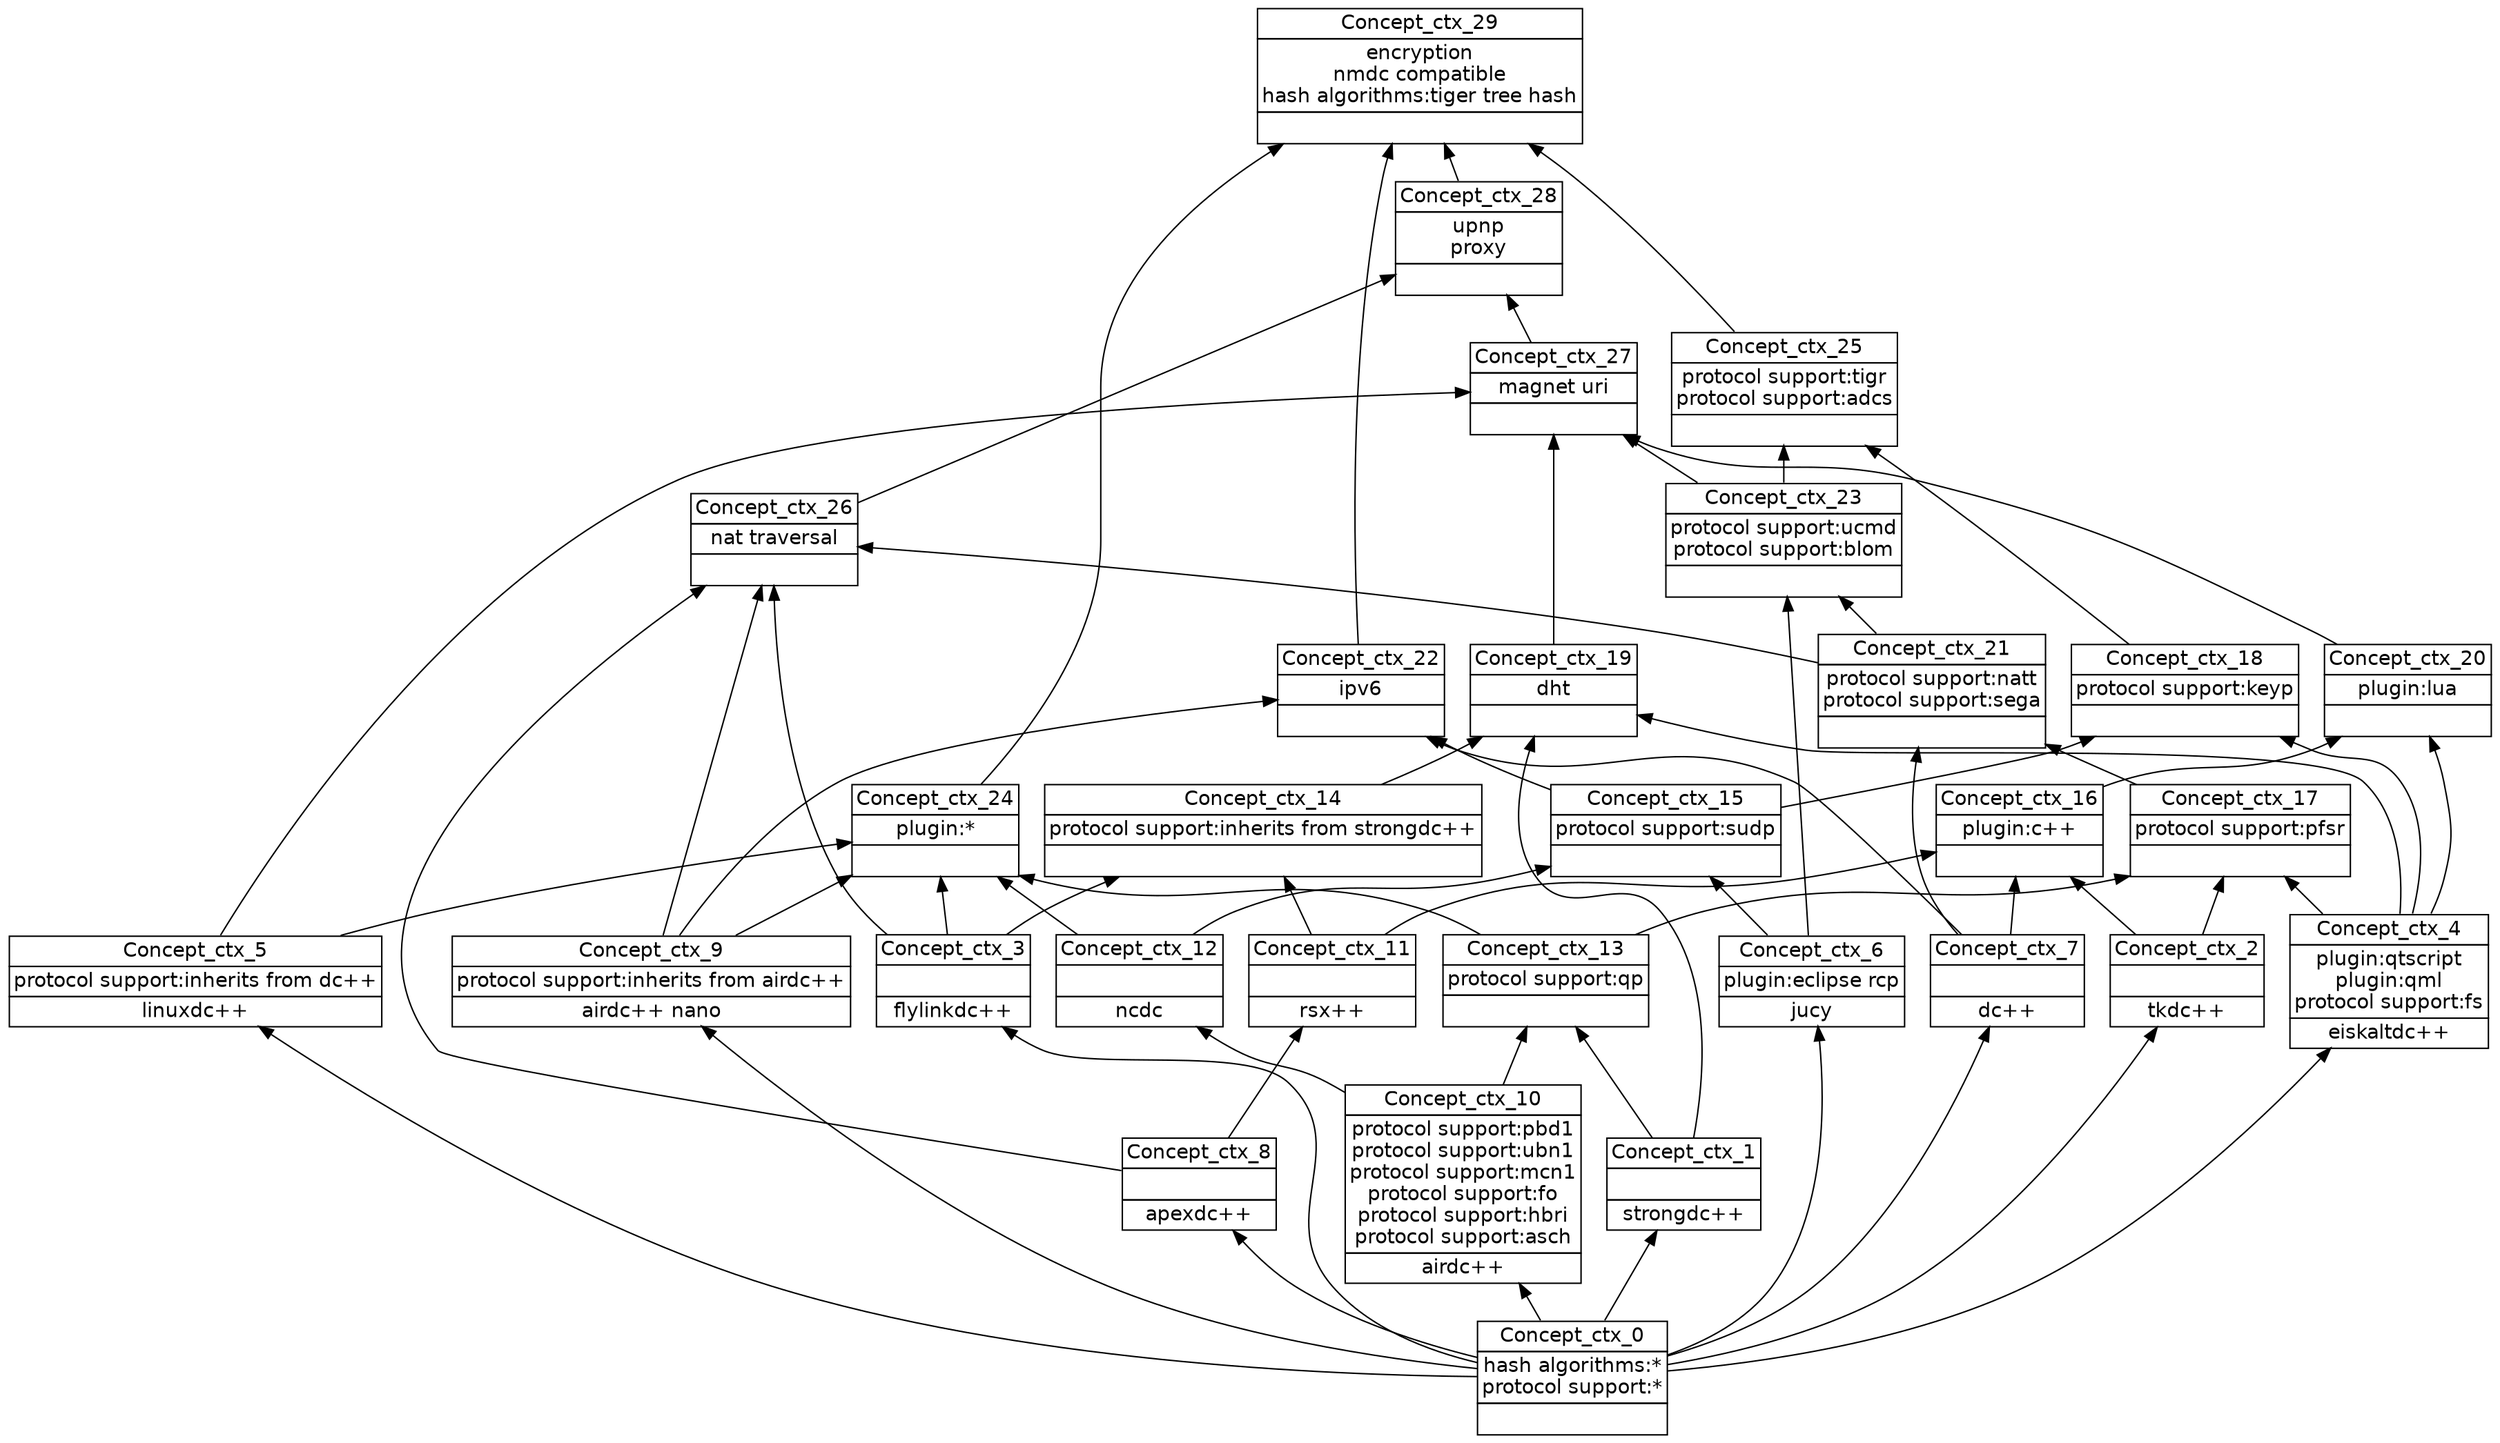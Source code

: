 digraph G { 
	rankdir=BT;
	margin=0;
	node [margin="0.03,0.03",fontname="DejaVu Sans"];
	ranksep=0.3;
	nodesep=0.2;
//graph[label="name:ctx,concept number:30,object number:12,attribute number:37"
26 [shape=none,label=<<table border="0" cellborder="1" cellspacing="0" port="p"><tr><td>Concept_ctx_0</td></tr><tr><td>hash algorithms:*<br/>protocol support:*<br/></td></tr><tr><td><br/></td></tr></table>>];
11 [shape=none,label=<<table border="0" cellborder="1" cellspacing="0" port="p"><tr><td>Concept_ctx_10</td></tr><tr><td>protocol support:pbd1<br/>protocol support:ubn1<br/>protocol support:mcn1<br/>protocol support:fo<br/>protocol support:hbri<br/>protocol support:asch<br/></td></tr><tr><td>airdc++<br/></td></tr></table>>];
17 [shape=none,label=<<table border="0" cellborder="1" cellspacing="0" port="p"><tr><td>Concept_ctx_7</td></tr><tr><td><br/></td></tr><tr><td>dc++<br/></td></tr></table>>];
18 [shape=none,label=<<table border="0" cellborder="1" cellspacing="0" port="p"><tr><td>Concept_ctx_8</td></tr><tr><td><br/></td></tr><tr><td>apexdc++<br/></td></tr></table>>];
24 [shape=none,label=<<table border="0" cellborder="1" cellspacing="0" port="p"><tr><td>Concept_ctx_6</td></tr><tr><td>plugin:eclipse rcp<br/></td></tr><tr><td>jucy<br/></td></tr></table>>];
25 [shape=none,label=<<table border="0" cellborder="1" cellspacing="0" port="p"><tr><td>Concept_ctx_4</td></tr><tr><td>plugin:qtscript<br/>plugin:qml<br/>protocol support:fs<br/></td></tr><tr><td>eiskaltdc++<br/></td></tr></table>>];
27 [shape=none,label=<<table border="0" cellborder="1" cellspacing="0" port="p"><tr><td>Concept_ctx_1</td></tr><tr><td><br/></td></tr><tr><td>strongdc++<br/></td></tr></table>>];
33 [shape=none,label=<<table border="0" cellborder="1" cellspacing="0" port="p"><tr><td>Concept_ctx_2</td></tr><tr><td><br/></td></tr><tr><td>tkdc++<br/></td></tr></table>>];
38 [shape=none,label=<<table border="0" cellborder="1" cellspacing="0" port="p"><tr><td>Concept_ctx_9</td></tr><tr><td>protocol support:inherits from airdc++<br/></td></tr><tr><td>airdc++ nano<br/></td></tr></table>>];
39 [shape=none,label=<<table border="0" cellborder="1" cellspacing="0" port="p"><tr><td>Concept_ctx_3</td></tr><tr><td><br/></td></tr><tr><td>flylinkdc++<br/></td></tr></table>>];
41 [shape=none,label=<<table border="0" cellborder="1" cellspacing="0" port="p"><tr><td>Concept_ctx_5</td></tr><tr><td>protocol support:inherits from dc++<br/></td></tr><tr><td>linuxdc++<br/></td></tr></table>>];
19 [shape=none,label=<<table border="0" cellborder="1" cellspacing="0" port="p"><tr><td>Concept_ctx_11</td></tr><tr><td><br/></td></tr><tr><td>rsx++<br/></td></tr></table>>];
28 [shape=none,label=<<table border="0" cellborder="1" cellspacing="0" port="p"><tr><td>Concept_ctx_12</td></tr><tr><td><br/></td></tr><tr><td>ncdc<br/></td></tr></table>>];
37 [shape=none,label=<<table border="0" cellborder="1" cellspacing="0" port="p"><tr><td>Concept_ctx_13</td></tr><tr><td>protocol support:qp<br/></td></tr><tr><td><br/></td></tr></table>>];
36 [shape=none,label=<<table border="0" cellborder="1" cellspacing="0" port="p"><tr><td>Concept_ctx_15</td></tr><tr><td>protocol support:sudp<br/></td></tr><tr><td><br/></td></tr></table>>];
40 [shape=none,label=<<table border="0" cellborder="1" cellspacing="0" port="p"><tr><td>Concept_ctx_14</td></tr><tr><td>protocol support:inherits from strongdc++<br/></td></tr><tr><td><br/></td></tr></table>>];
21 [shape=none,label=<<table border="0" cellborder="1" cellspacing="0" port="p"><tr><td>Concept_ctx_16</td></tr><tr><td>plugin:c++<br/></td></tr><tr><td><br/></td></tr></table>>];
34 [shape=none,label=<<table border="0" cellborder="1" cellspacing="0" port="p"><tr><td>Concept_ctx_17</td></tr><tr><td>protocol support:pfsr<br/></td></tr><tr><td><br/></td></tr></table>>];
35 [shape=none,label=<<table border="0" cellborder="1" cellspacing="0" port="p"><tr><td>Concept_ctx_18</td></tr><tr><td>protocol support:keyp<br/></td></tr><tr><td><br/></td></tr></table>>];
10 [shape=none,label=<<table border="0" cellborder="1" cellspacing="0" port="p"><tr><td>Concept_ctx_22</td></tr><tr><td>ipv6<br/></td></tr><tr><td><br/></td></tr></table>>];
23 [shape=none,label=<<table border="0" cellborder="1" cellspacing="0" port="p"><tr><td>Concept_ctx_20</td></tr><tr><td>plugin:lua<br/></td></tr><tr><td><br/></td></tr></table>>];
32 [shape=none,label=<<table border="0" cellborder="1" cellspacing="0" port="p"><tr><td>Concept_ctx_21</td></tr><tr><td>protocol support:natt<br/>protocol support:sega<br/></td></tr><tr><td><br/></td></tr></table>>];
6 [shape=none,label=<<table border="0" cellborder="1" cellspacing="0" port="p"><tr><td>Concept_ctx_19</td></tr><tr><td>dht<br/></td></tr><tr><td><br/></td></tr></table>>];
16 [shape=none,label=<<table border="0" cellborder="1" cellspacing="0" port="p"><tr><td>Concept_ctx_24</td></tr><tr><td>plugin:*<br/></td></tr><tr><td><br/></td></tr></table>>];
31 [shape=none,label=<<table border="0" cellborder="1" cellspacing="0" port="p"><tr><td>Concept_ctx_23</td></tr><tr><td>protocol support:ucmd<br/>protocol support:blom<br/></td></tr><tr><td><br/></td></tr></table>>];
30 [shape=none,label=<<table border="0" cellborder="1" cellspacing="0" port="p"><tr><td>Concept_ctx_25</td></tr><tr><td>protocol support:tigr<br/>protocol support:adcs<br/></td></tr><tr><td><br/></td></tr></table>>];
4 [shape=none,label=<<table border="0" cellborder="1" cellspacing="0" port="p"><tr><td>Concept_ctx_26</td></tr><tr><td>nat traversal<br/></td></tr><tr><td><br/></td></tr></table>>];
1 [shape=none,label=<<table border="0" cellborder="1" cellspacing="0" port="p"><tr><td>Concept_ctx_27</td></tr><tr><td>magnet uri<br/></td></tr><tr><td><br/></td></tr></table>>];
2 [shape=none,label=<<table border="0" cellborder="1" cellspacing="0" port="p"><tr><td>Concept_ctx_28</td></tr><tr><td>upnp<br/>proxy<br/></td></tr><tr><td><br/></td></tr></table>>];
0 [shape=none,label=<<table border="0" cellborder="1" cellspacing="0" port="p"><tr><td>Concept_ctx_29</td></tr><tr><td>encryption<br/>nmdc compatible<br/>hash algorithms:tiger tree hash<br/></td></tr><tr><td><br/></td></tr></table>>];
	26:p -> 11:p
	26:p -> 17:p
	26:p -> 18:p
	26:p -> 24:p
	26:p -> 25:p
	26:p -> 27:p
	26:p -> 33:p
	26:p -> 38:p
	26:p -> 39:p
	26:p -> 41:p
	18:p -> 19:p
	11:p -> 28:p
	11:p -> 37:p
	27:p -> 37:p
	24:p -> 36:p
	28:p -> 36:p
	39:p -> 40:p
	19:p -> 40:p
	19:p -> 21:p
	17:p -> 21:p
	33:p -> 21:p
	25:p -> 34:p
	33:p -> 34:p
	37:p -> 34:p
	25:p -> 35:p
	36:p -> 35:p
	38:p -> 10:p
	17:p -> 10:p
	36:p -> 10:p
	21:p -> 23:p
	25:p -> 23:p
	34:p -> 32:p
	17:p -> 32:p
	40:p -> 6:p
	25:p -> 6:p
	27:p -> 6:p
	41:p -> 16:p
	38:p -> 16:p
	39:p -> 16:p
	28:p -> 16:p
	37:p -> 16:p
	32:p -> 31:p
	24:p -> 31:p
	31:p -> 30:p
	35:p -> 30:p
	32:p -> 4:p
	38:p -> 4:p
	39:p -> 4:p
	18:p -> 4:p
	41:p -> 1:p
	6:p -> 1:p
	23:p -> 1:p
	31:p -> 1:p
	1:p -> 2:p
	4:p -> 2:p
	30:p -> 0:p
	16:p -> 0:p
	10:p -> 0:p
	2:p -> 0:p
}